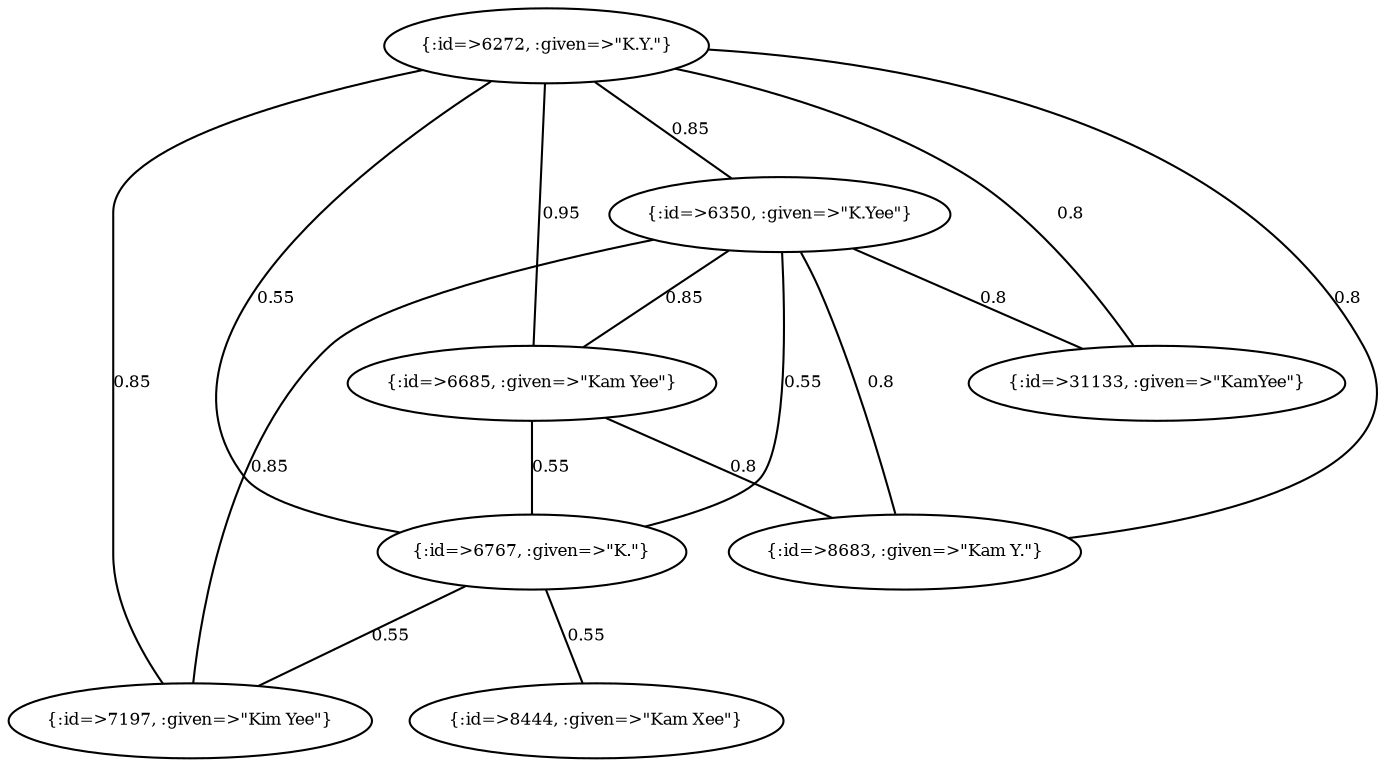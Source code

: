 graph Collector__WeightedGraph {
    "{:id=>6272, :given=>\"K.Y.\"}" [
        fontsize = 8,
        label = "{:id=>6272, :given=>\"K.Y.\"}"
    ]

    "{:id=>6350, :given=>\"K.Yee\"}" [
        fontsize = 8,
        label = "{:id=>6350, :given=>\"K.Yee\"}"
    ]

    "{:id=>6685, :given=>\"Kam Yee\"}" [
        fontsize = 8,
        label = "{:id=>6685, :given=>\"Kam Yee\"}"
    ]

    "{:id=>6767, :given=>\"K.\"}" [
        fontsize = 8,
        label = "{:id=>6767, :given=>\"K.\"}"
    ]

    "{:id=>7197, :given=>\"Kim Yee\"}" [
        fontsize = 8,
        label = "{:id=>7197, :given=>\"Kim Yee\"}"
    ]

    "{:id=>8444, :given=>\"Kam Xee\"}" [
        fontsize = 8,
        label = "{:id=>8444, :given=>\"Kam Xee\"}"
    ]

    "{:id=>8683, :given=>\"Kam Y.\"}" [
        fontsize = 8,
        label = "{:id=>8683, :given=>\"Kam Y.\"}"
    ]

    "{:id=>31133, :given=>\"KamYee\"}" [
        fontsize = 8,
        label = "{:id=>31133, :given=>\"KamYee\"}"
    ]

    "{:id=>6272, :given=>\"K.Y.\"}" -- "{:id=>6350, :given=>\"K.Yee\"}" [
        fontsize = 8,
        label = 0.85
    ]

    "{:id=>6272, :given=>\"K.Y.\"}" -- "{:id=>6685, :given=>\"Kam Yee\"}" [
        fontsize = 8,
        label = 0.95
    ]

    "{:id=>6272, :given=>\"K.Y.\"}" -- "{:id=>6767, :given=>\"K.\"}" [
        fontsize = 8,
        label = 0.55
    ]

    "{:id=>6272, :given=>\"K.Y.\"}" -- "{:id=>7197, :given=>\"Kim Yee\"}" [
        fontsize = 8,
        label = 0.85
    ]

    "{:id=>6272, :given=>\"K.Y.\"}" -- "{:id=>8683, :given=>\"Kam Y.\"}" [
        fontsize = 8,
        label = 0.8
    ]

    "{:id=>6272, :given=>\"K.Y.\"}" -- "{:id=>31133, :given=>\"KamYee\"}" [
        fontsize = 8,
        label = 0.8
    ]

    "{:id=>6350, :given=>\"K.Yee\"}" -- "{:id=>6685, :given=>\"Kam Yee\"}" [
        fontsize = 8,
        label = 0.85
    ]

    "{:id=>6350, :given=>\"K.Yee\"}" -- "{:id=>6767, :given=>\"K.\"}" [
        fontsize = 8,
        label = 0.55
    ]

    "{:id=>6350, :given=>\"K.Yee\"}" -- "{:id=>7197, :given=>\"Kim Yee\"}" [
        fontsize = 8,
        label = 0.85
    ]

    "{:id=>6350, :given=>\"K.Yee\"}" -- "{:id=>8683, :given=>\"Kam Y.\"}" [
        fontsize = 8,
        label = 0.8
    ]

    "{:id=>6350, :given=>\"K.Yee\"}" -- "{:id=>31133, :given=>\"KamYee\"}" [
        fontsize = 8,
        label = 0.8
    ]

    "{:id=>6685, :given=>\"Kam Yee\"}" -- "{:id=>6767, :given=>\"K.\"}" [
        fontsize = 8,
        label = 0.55
    ]

    "{:id=>6685, :given=>\"Kam Yee\"}" -- "{:id=>8683, :given=>\"Kam Y.\"}" [
        fontsize = 8,
        label = 0.8
    ]

    "{:id=>6767, :given=>\"K.\"}" -- "{:id=>7197, :given=>\"Kim Yee\"}" [
        fontsize = 8,
        label = 0.55
    ]

    "{:id=>6767, :given=>\"K.\"}" -- "{:id=>8444, :given=>\"Kam Xee\"}" [
        fontsize = 8,
        label = 0.55
    ]
}
